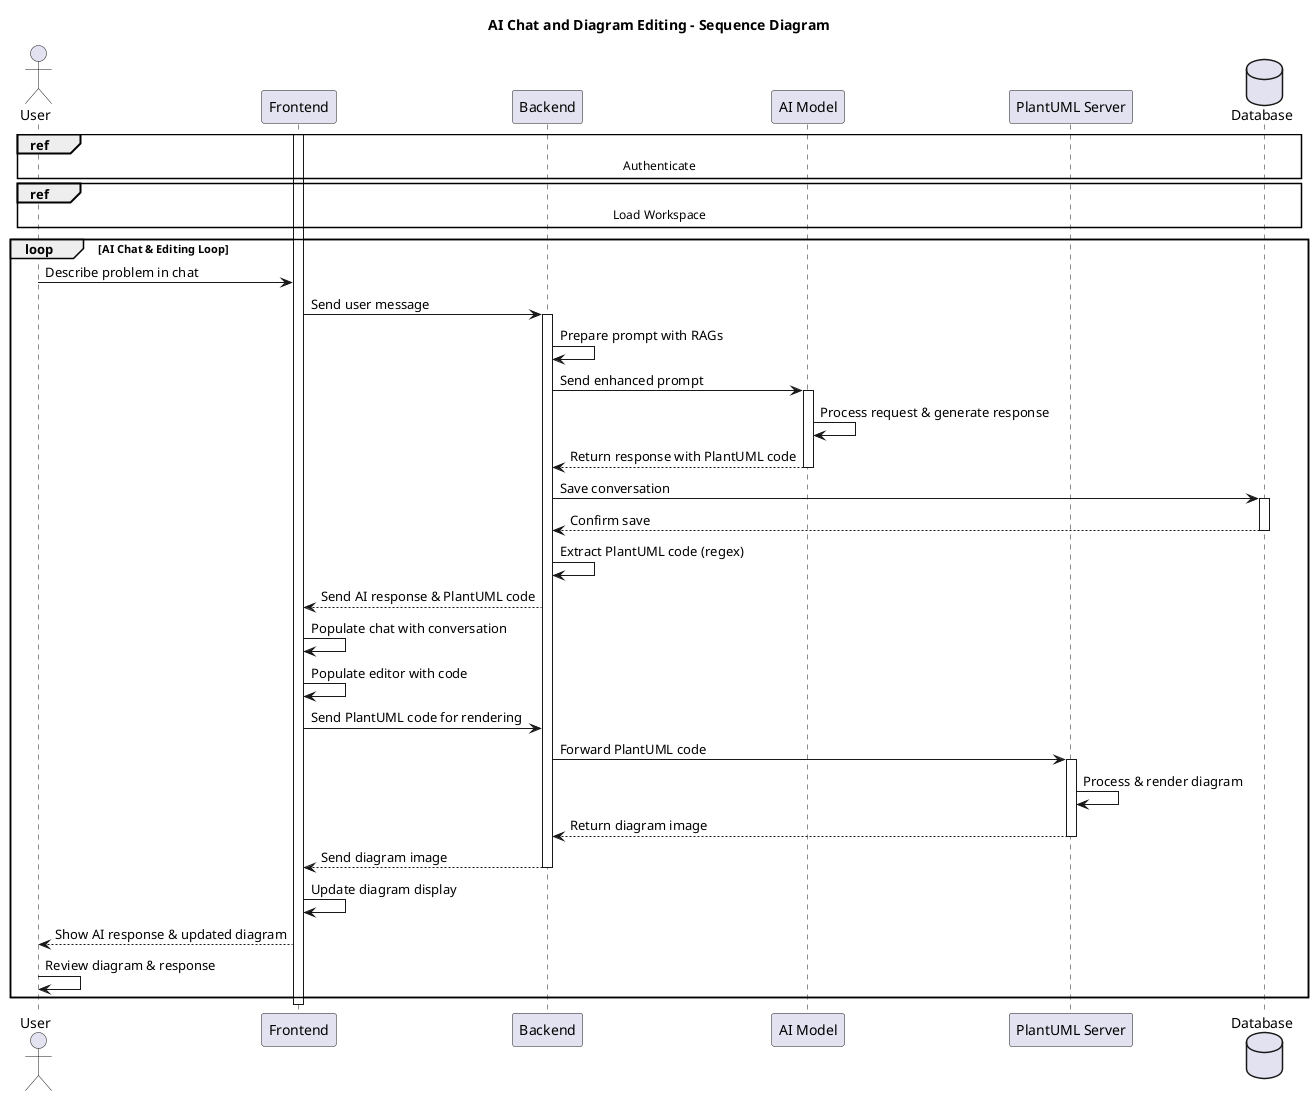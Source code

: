 @startuml
title AI Chat and Diagram Editing - Sequence Diagram

actor User
participant Frontend
participant Backend
participant "AI Model" as AI
participant "PlantUML Server" as PlantUML
database Database

ref over User, Database: Authenticate

ref over User, Database: Load Workspace

activate Frontend

loop AI Chat & Editing Loop
    User -> Frontend: Describe problem in chat
    
    Frontend -> Backend: Send user message
    activate Backend
    
    Backend -> Backend: Prepare prompt with RAGs
    Backend -> AI: Send enhanced prompt
    activate AI
    
    AI -> AI: Process request & generate response
    AI --> Backend: Return response with PlantUML code
    deactivate AI
    
    Backend -> Database: Save conversation
    activate Database
    Database --> Backend: Confirm save
    deactivate Database
    
    Backend -> Backend: Extract PlantUML code (regex)
    
    Backend --> Frontend: Send AI response & PlantUML code
    Frontend -> Frontend: Populate chat with conversation
    Frontend -> Frontend: Populate editor with code
    
    Frontend -> Backend: Send PlantUML code for rendering
    Backend -> PlantUML: Forward PlantUML code
    activate PlantUML
    
    PlantUML -> PlantUML: Process & render diagram
    PlantUML --> Backend: Return diagram image
    deactivate PlantUML
    
    Backend --> Frontend: Send diagram image
    deactivate Backend
    
    Frontend -> Frontend: Update diagram display
    Frontend --> User: Show AI response & updated diagram
    
    User -> User: Review diagram & response
end

deactivate Frontend

@enduml
